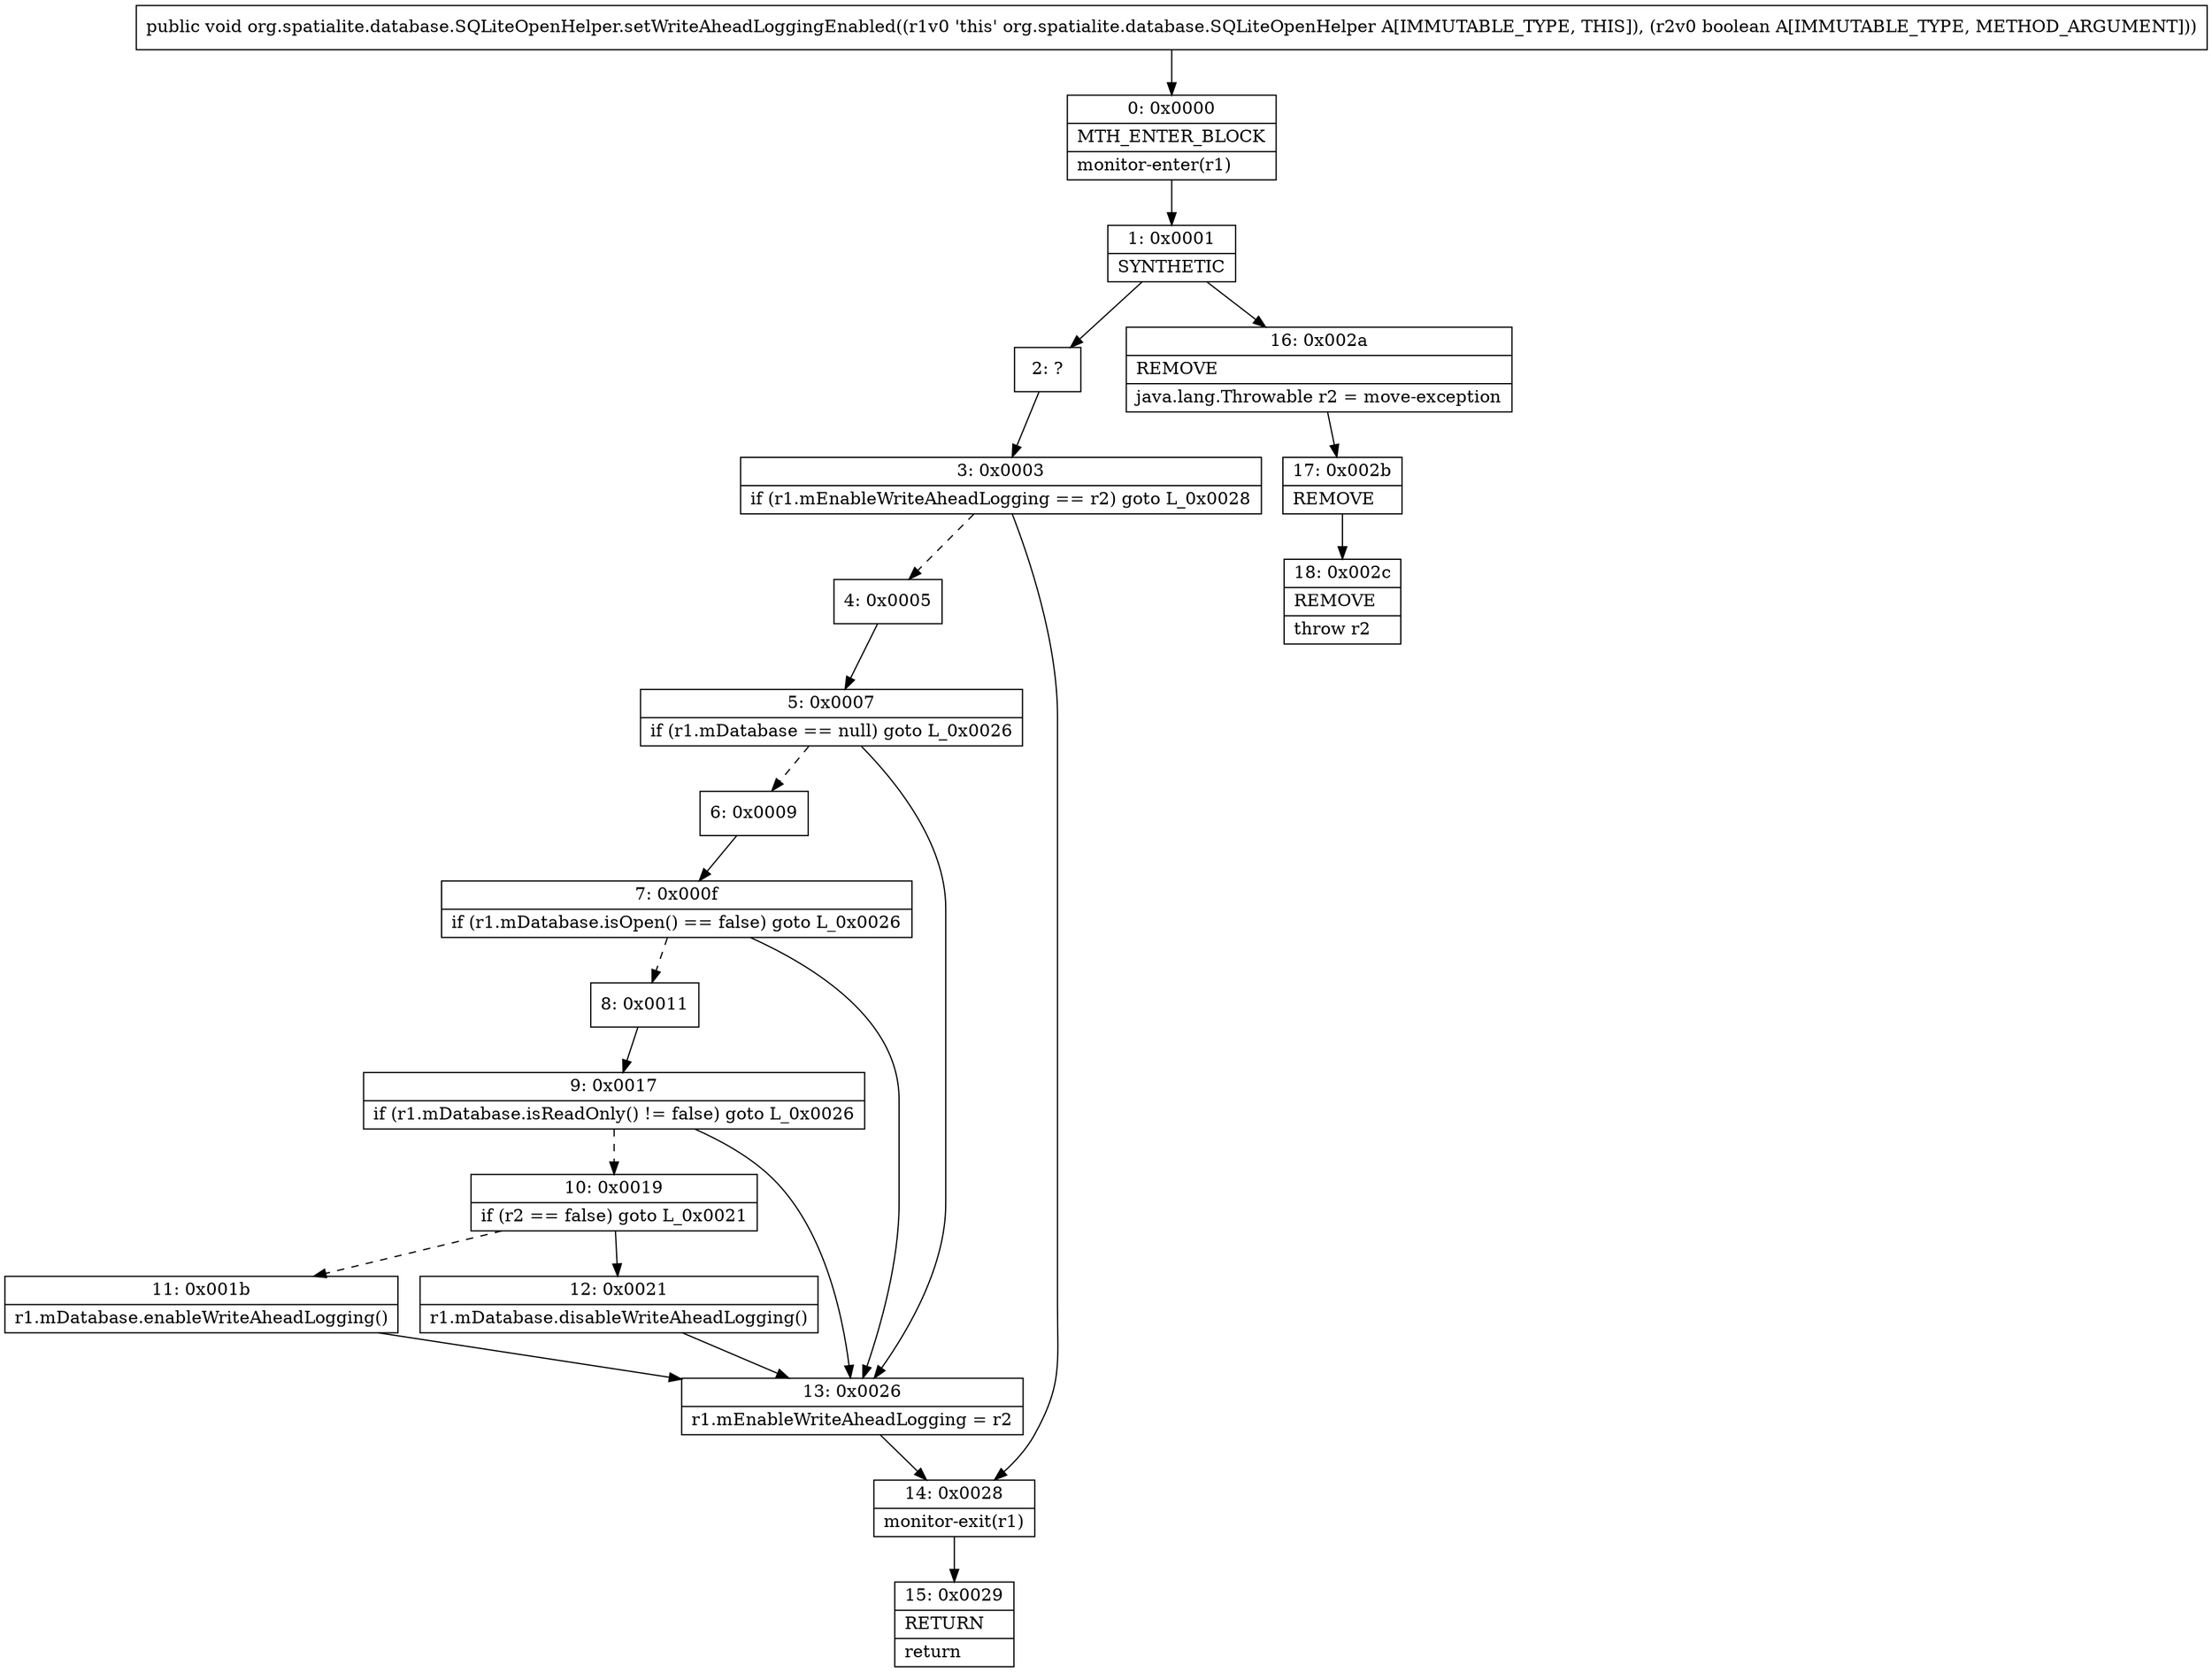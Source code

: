 digraph "CFG fororg.spatialite.database.SQLiteOpenHelper.setWriteAheadLoggingEnabled(Z)V" {
Node_0 [shape=record,label="{0\:\ 0x0000|MTH_ENTER_BLOCK\l|monitor\-enter(r1)\l}"];
Node_1 [shape=record,label="{1\:\ 0x0001|SYNTHETIC\l}"];
Node_2 [shape=record,label="{2\:\ ?}"];
Node_3 [shape=record,label="{3\:\ 0x0003|if (r1.mEnableWriteAheadLogging == r2) goto L_0x0028\l}"];
Node_4 [shape=record,label="{4\:\ 0x0005}"];
Node_5 [shape=record,label="{5\:\ 0x0007|if (r1.mDatabase == null) goto L_0x0026\l}"];
Node_6 [shape=record,label="{6\:\ 0x0009}"];
Node_7 [shape=record,label="{7\:\ 0x000f|if (r1.mDatabase.isOpen() == false) goto L_0x0026\l}"];
Node_8 [shape=record,label="{8\:\ 0x0011}"];
Node_9 [shape=record,label="{9\:\ 0x0017|if (r1.mDatabase.isReadOnly() != false) goto L_0x0026\l}"];
Node_10 [shape=record,label="{10\:\ 0x0019|if (r2 == false) goto L_0x0021\l}"];
Node_11 [shape=record,label="{11\:\ 0x001b|r1.mDatabase.enableWriteAheadLogging()\l}"];
Node_12 [shape=record,label="{12\:\ 0x0021|r1.mDatabase.disableWriteAheadLogging()\l}"];
Node_13 [shape=record,label="{13\:\ 0x0026|r1.mEnableWriteAheadLogging = r2\l}"];
Node_14 [shape=record,label="{14\:\ 0x0028|monitor\-exit(r1)\l}"];
Node_15 [shape=record,label="{15\:\ 0x0029|RETURN\l|return\l}"];
Node_16 [shape=record,label="{16\:\ 0x002a|REMOVE\l|java.lang.Throwable r2 = move\-exception\l}"];
Node_17 [shape=record,label="{17\:\ 0x002b|REMOVE\l}"];
Node_18 [shape=record,label="{18\:\ 0x002c|REMOVE\l|throw r2\l}"];
MethodNode[shape=record,label="{public void org.spatialite.database.SQLiteOpenHelper.setWriteAheadLoggingEnabled((r1v0 'this' org.spatialite.database.SQLiteOpenHelper A[IMMUTABLE_TYPE, THIS]), (r2v0 boolean A[IMMUTABLE_TYPE, METHOD_ARGUMENT])) }"];
MethodNode -> Node_0;
Node_0 -> Node_1;
Node_1 -> Node_2;
Node_1 -> Node_16;
Node_2 -> Node_3;
Node_3 -> Node_4[style=dashed];
Node_3 -> Node_14;
Node_4 -> Node_5;
Node_5 -> Node_6[style=dashed];
Node_5 -> Node_13;
Node_6 -> Node_7;
Node_7 -> Node_8[style=dashed];
Node_7 -> Node_13;
Node_8 -> Node_9;
Node_9 -> Node_10[style=dashed];
Node_9 -> Node_13;
Node_10 -> Node_11[style=dashed];
Node_10 -> Node_12;
Node_11 -> Node_13;
Node_12 -> Node_13;
Node_13 -> Node_14;
Node_14 -> Node_15;
Node_16 -> Node_17;
Node_17 -> Node_18;
}

